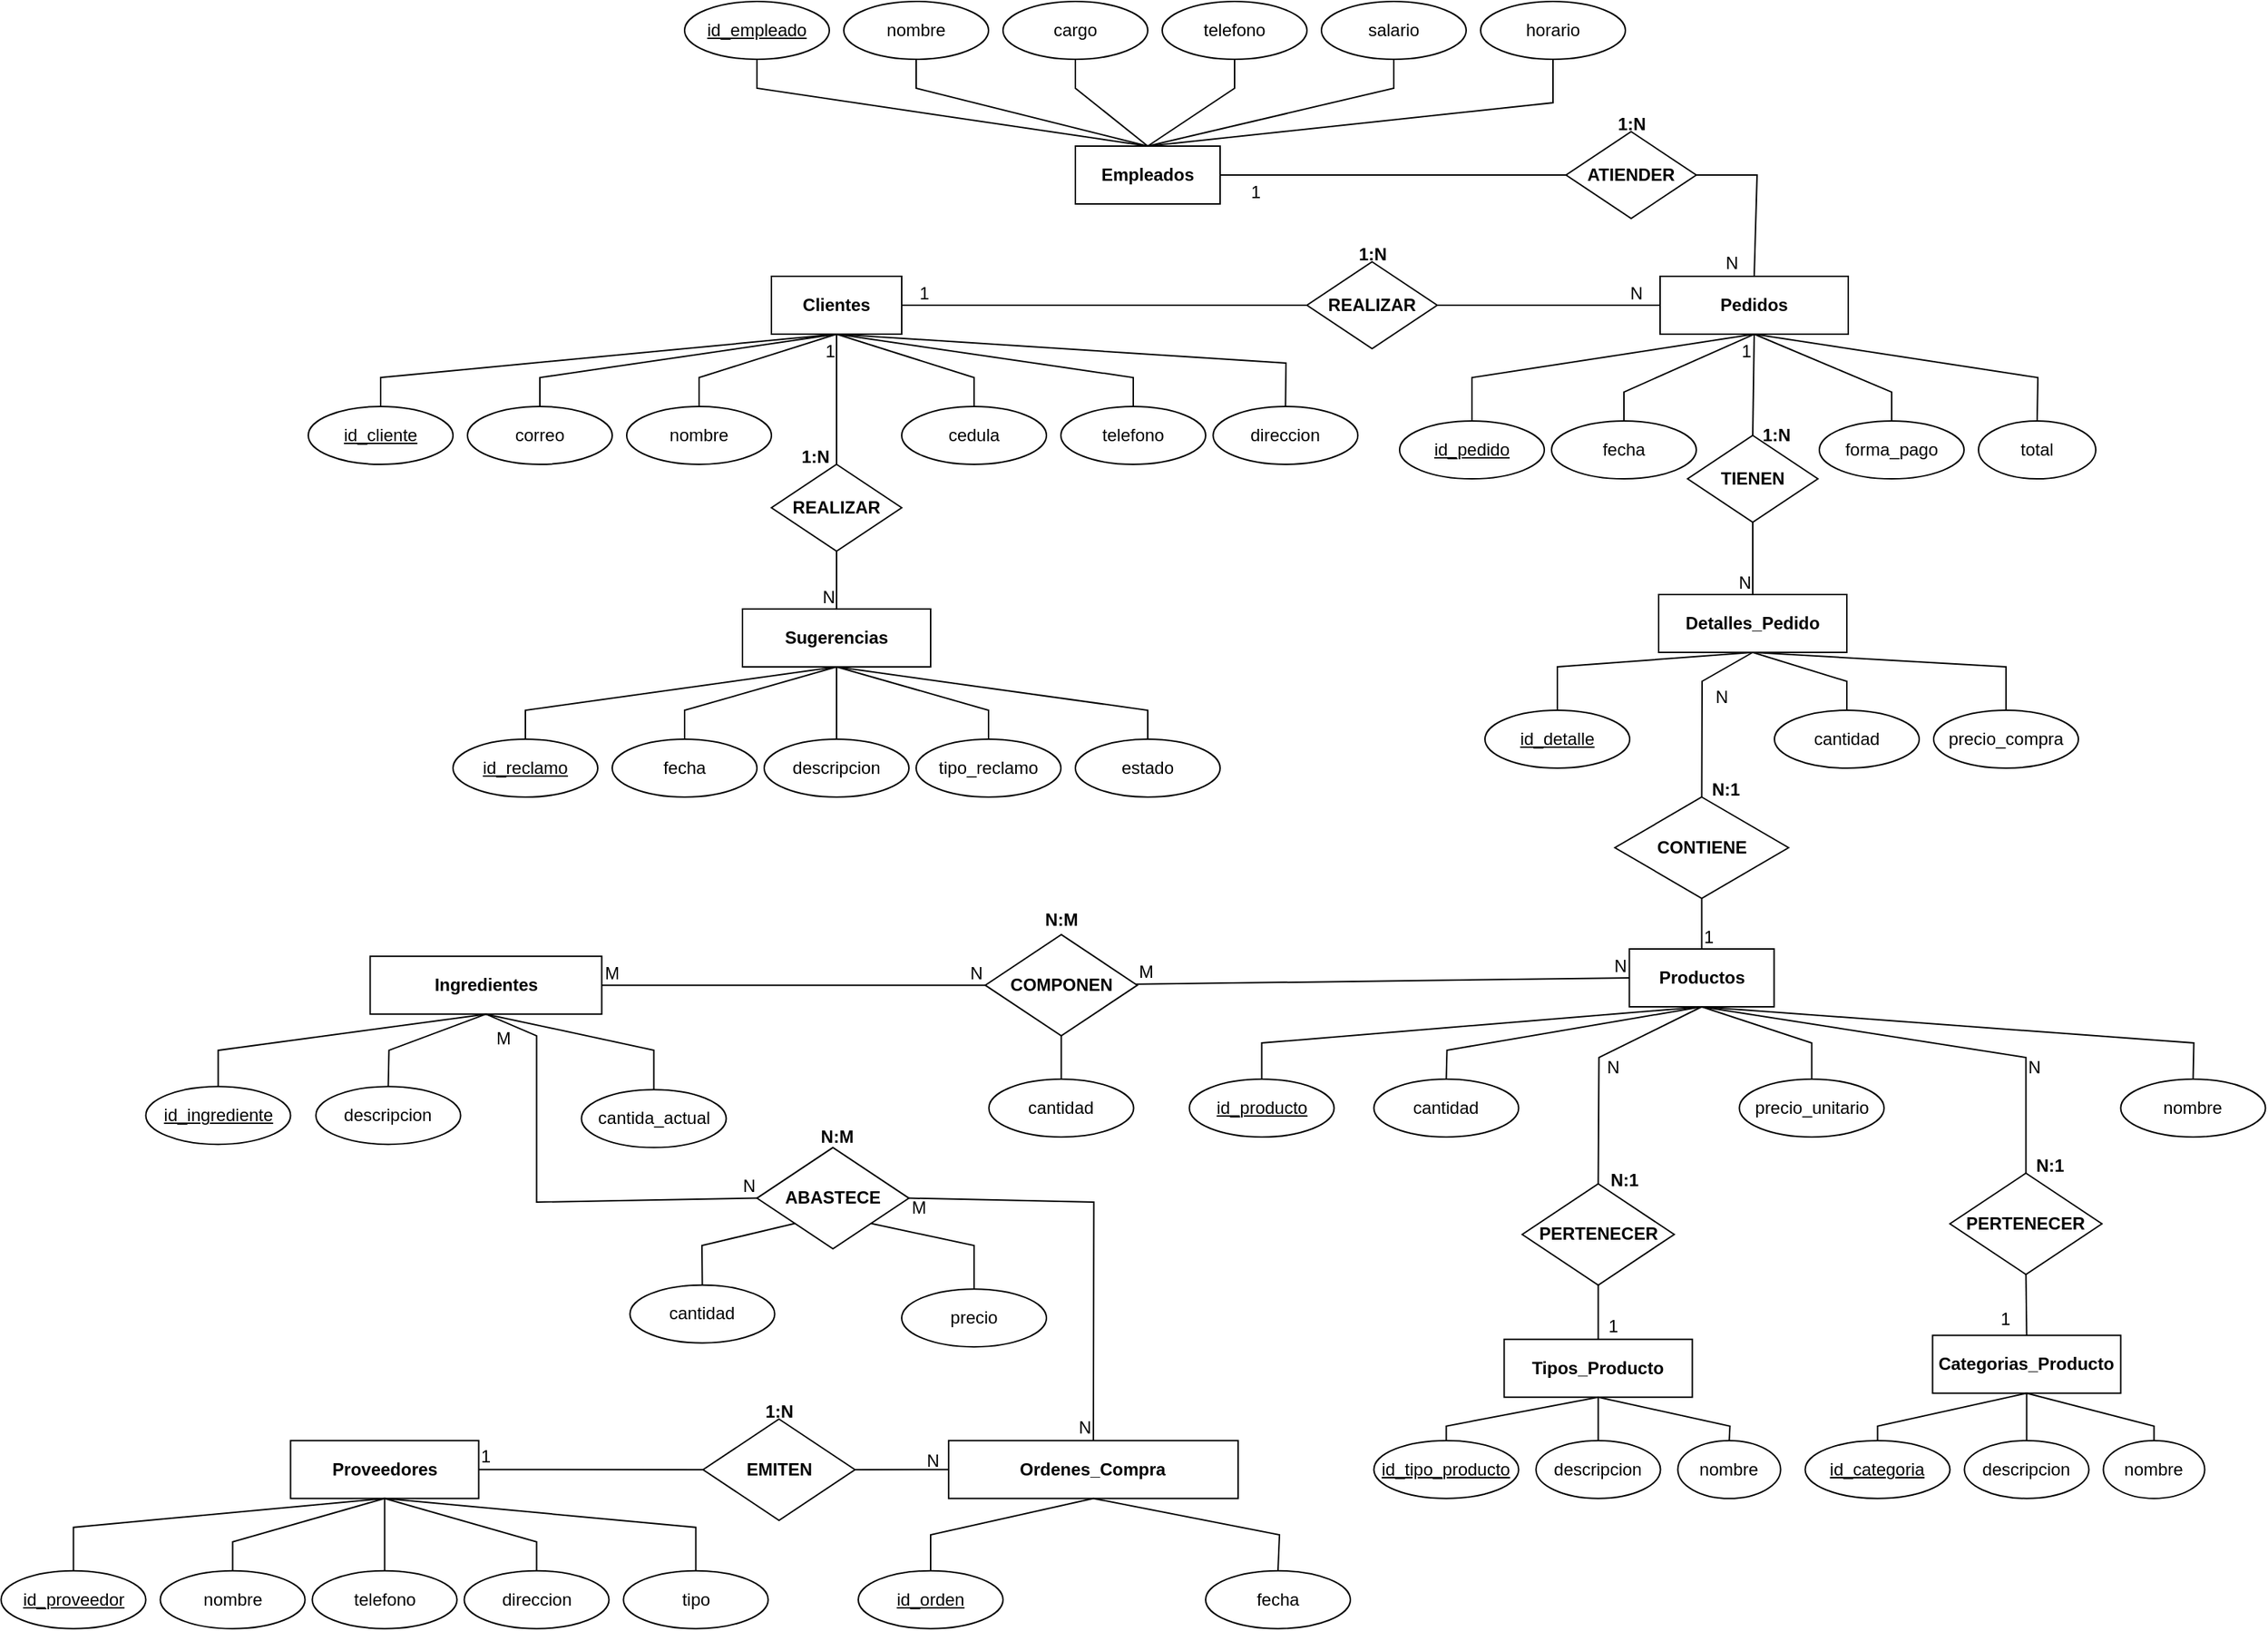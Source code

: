 <mxfile version="27.0.9">
  <diagram name="Página-1" id="N-i5f8-r76NyVRGnc-xn">
    <mxGraphModel dx="5043" dy="-149" grid="1" gridSize="10" guides="1" tooltips="1" connect="1" arrows="1" fold="1" page="1" pageScale="1" pageWidth="827" pageHeight="1169" math="0" shadow="0">
      <root>
        <mxCell id="0" />
        <mxCell id="1" parent="0" />
        <mxCell id="Qqh80IMA2MNL4-B3lv8G-23" value="&lt;b&gt;Categorias_Producto&lt;/b&gt;" style="whiteSpace=wrap;html=1;align=center;" parent="1" vertex="1">
          <mxGeometry x="-1118.75" y="2112.14" width="130" height="40" as="geometry" />
        </mxCell>
        <mxCell id="Qqh80IMA2MNL4-B3lv8G-24" value="id_categoria" style="ellipse;whiteSpace=wrap;html=1;align=center;fontStyle=4;" parent="1" vertex="1">
          <mxGeometry x="-1206.75" y="2184.86" width="100" height="40" as="geometry" />
        </mxCell>
        <mxCell id="Qqh80IMA2MNL4-B3lv8G-25" value="nombre" style="ellipse;whiteSpace=wrap;html=1;align=center;" parent="1" vertex="1">
          <mxGeometry x="-1000.75" y="2184.86" width="70" height="40" as="geometry" />
        </mxCell>
        <mxCell id="Qqh80IMA2MNL4-B3lv8G-26" value="descripcion" style="ellipse;whiteSpace=wrap;html=1;align=center;" parent="1" vertex="1">
          <mxGeometry x="-1096.75" y="2184.86" width="86" height="40" as="geometry" />
        </mxCell>
        <mxCell id="Qqh80IMA2MNL4-B3lv8G-29" value="" style="endArrow=none;html=1;rounded=0;exitX=0.5;exitY=0;exitDx=0;exitDy=0;entryX=0.5;entryY=1;entryDx=0;entryDy=0;" parent="1" source="Qqh80IMA2MNL4-B3lv8G-24" target="Qqh80IMA2MNL4-B3lv8G-23" edge="1">
          <mxGeometry relative="1" as="geometry">
            <mxPoint x="-1169.75" y="2164.86" as="sourcePoint" />
            <mxPoint x="-919.75" y="2234.86" as="targetPoint" />
            <Array as="points">
              <mxPoint x="-1156.75" y="2174.86" />
            </Array>
          </mxGeometry>
        </mxCell>
        <mxCell id="Qqh80IMA2MNL4-B3lv8G-30" value="" style="endArrow=none;html=1;rounded=0;entryX=0.5;entryY=1;entryDx=0;entryDy=0;exitX=0.5;exitY=0;exitDx=0;exitDy=0;" parent="1" source="Qqh80IMA2MNL4-B3lv8G-25" target="Qqh80IMA2MNL4-B3lv8G-23" edge="1">
          <mxGeometry relative="1" as="geometry">
            <mxPoint x="-819.75" y="2094.86" as="sourcePoint" />
            <mxPoint x="-929.75" y="2234.86" as="targetPoint" />
            <Array as="points">
              <mxPoint x="-965.75" y="2174.86" />
            </Array>
          </mxGeometry>
        </mxCell>
        <mxCell id="Qqh80IMA2MNL4-B3lv8G-31" value="" style="endArrow=none;html=1;rounded=0;exitX=0.5;exitY=0;exitDx=0;exitDy=0;entryX=0.5;entryY=1;entryDx=0;entryDy=0;" parent="1" source="Qqh80IMA2MNL4-B3lv8G-26" target="Qqh80IMA2MNL4-B3lv8G-23" edge="1">
          <mxGeometry relative="1" as="geometry">
            <mxPoint x="-1069.75" y="2084.86" as="sourcePoint" />
            <mxPoint x="-1019.75" y="2154.86" as="targetPoint" />
          </mxGeometry>
        </mxCell>
        <mxCell id="Qqh80IMA2MNL4-B3lv8G-94" value="&lt;b&gt;Tipos_Producto&lt;/b&gt;" style="whiteSpace=wrap;html=1;align=center;" parent="1" vertex="1">
          <mxGeometry x="-1414.75" y="2114.86" width="130" height="40" as="geometry" />
        </mxCell>
        <mxCell id="Qqh80IMA2MNL4-B3lv8G-95" value="id_tipo_producto" style="ellipse;whiteSpace=wrap;html=1;align=center;fontStyle=4;" parent="1" vertex="1">
          <mxGeometry x="-1504.75" y="2184.86" width="100" height="40" as="geometry" />
        </mxCell>
        <mxCell id="Qqh80IMA2MNL4-B3lv8G-96" value="nombre" style="ellipse;whiteSpace=wrap;html=1;align=center;" parent="1" vertex="1">
          <mxGeometry x="-1294.75" y="2184.86" width="71" height="40" as="geometry" />
        </mxCell>
        <mxCell id="Qqh80IMA2MNL4-B3lv8G-97" value="descripcion" style="ellipse;whiteSpace=wrap;html=1;align=center;" parent="1" vertex="1">
          <mxGeometry x="-1392.75" y="2184.86" width="86" height="40" as="geometry" />
        </mxCell>
        <mxCell id="Qqh80IMA2MNL4-B3lv8G-98" value="" style="endArrow=none;html=1;rounded=0;exitX=0.5;exitY=0;exitDx=0;exitDy=0;entryX=0.5;entryY=1;entryDx=0;entryDy=0;" parent="1" source="Qqh80IMA2MNL4-B3lv8G-95" target="Qqh80IMA2MNL4-B3lv8G-94" edge="1">
          <mxGeometry relative="1" as="geometry">
            <mxPoint x="-1514.75" y="2164.86" as="sourcePoint" />
            <mxPoint x="-1264.75" y="2234.86" as="targetPoint" />
            <Array as="points">
              <mxPoint x="-1454.75" y="2174.86" />
            </Array>
          </mxGeometry>
        </mxCell>
        <mxCell id="Qqh80IMA2MNL4-B3lv8G-99" value="" style="endArrow=none;html=1;rounded=0;entryX=0.5;entryY=1;entryDx=0;entryDy=0;exitX=0.5;exitY=0;exitDx=0;exitDy=0;" parent="1" source="Qqh80IMA2MNL4-B3lv8G-96" target="Qqh80IMA2MNL4-B3lv8G-94" edge="1">
          <mxGeometry relative="1" as="geometry">
            <mxPoint x="-1164.75" y="2094.86" as="sourcePoint" />
            <mxPoint x="-1274.75" y="2234.86" as="targetPoint" />
            <Array as="points">
              <mxPoint x="-1258.75" y="2174.86" />
            </Array>
          </mxGeometry>
        </mxCell>
        <mxCell id="Qqh80IMA2MNL4-B3lv8G-100" value="" style="endArrow=none;html=1;rounded=0;exitX=0.5;exitY=0;exitDx=0;exitDy=0;entryX=0.5;entryY=1;entryDx=0;entryDy=0;" parent="1" source="Qqh80IMA2MNL4-B3lv8G-97" target="Qqh80IMA2MNL4-B3lv8G-94" edge="1">
          <mxGeometry relative="1" as="geometry">
            <mxPoint x="-1414.75" y="2084.86" as="sourcePoint" />
            <mxPoint x="-1364.75" y="2154.86" as="targetPoint" />
          </mxGeometry>
        </mxCell>
        <mxCell id="Qqh80IMA2MNL4-B3lv8G-146" value="&lt;b&gt;PERTENECER&lt;/b&gt;" style="shape=rhombus;perimeter=rhombusPerimeter;whiteSpace=wrap;html=1;align=center;" parent="1" vertex="1">
          <mxGeometry x="-1402.25" y="2007.36" width="105" height="70" as="geometry" />
        </mxCell>
        <mxCell id="Qqh80IMA2MNL4-B3lv8G-147" value="" style="endArrow=none;html=1;rounded=0;entryX=0.5;entryY=0;entryDx=0;entryDy=0;exitX=0.5;exitY=1;exitDx=0;exitDy=0;" parent="1" source="Qqh80IMA2MNL4-B3lv8G-146" target="Qqh80IMA2MNL4-B3lv8G-94" edge="1">
          <mxGeometry relative="1" as="geometry">
            <mxPoint x="-1643.25" y="2080" as="sourcePoint" />
            <mxPoint x="-1633.25" y="1740" as="targetPoint" />
          </mxGeometry>
        </mxCell>
        <mxCell id="Qqh80IMA2MNL4-B3lv8G-148" value="1" style="resizable=0;html=1;whiteSpace=wrap;align=right;verticalAlign=bottom;" parent="Qqh80IMA2MNL4-B3lv8G-147" connectable="0" vertex="1">
          <mxGeometry x="1" relative="1" as="geometry">
            <mxPoint x="15" as="offset" />
          </mxGeometry>
        </mxCell>
        <mxCell id="Qqh80IMA2MNL4-B3lv8G-149" value="" style="endArrow=none;html=1;rounded=0;entryX=0.5;entryY=1;entryDx=0;entryDy=0;exitX=0.5;exitY=0;exitDx=0;exitDy=0;" parent="1" source="Qqh80IMA2MNL4-B3lv8G-146" target="0VB6fofLDIln-RIYnoBp-173" edge="1">
          <mxGeometry relative="1" as="geometry">
            <mxPoint x="-1433.25" y="1690" as="sourcePoint" />
            <mxPoint x="-1683.25" y="2030" as="targetPoint" />
            <Array as="points">
              <mxPoint x="-1349.25" y="1920" />
            </Array>
          </mxGeometry>
        </mxCell>
        <mxCell id="Qqh80IMA2MNL4-B3lv8G-150" value="N" style="resizable=0;html=1;whiteSpace=wrap;align=right;verticalAlign=bottom;" parent="Qqh80IMA2MNL4-B3lv8G-149" connectable="0" vertex="1">
          <mxGeometry x="1" relative="1" as="geometry">
            <mxPoint x="-55" y="50" as="offset" />
          </mxGeometry>
        </mxCell>
        <mxCell id="0VB6fofLDIln-RIYnoBp-1" value="&lt;b&gt;Clientes&lt;/b&gt;" style="whiteSpace=wrap;html=1;align=center;" parent="1" vertex="1">
          <mxGeometry x="-1921" y="1380" width="90" height="40" as="geometry" />
        </mxCell>
        <mxCell id="0VB6fofLDIln-RIYnoBp-2" value="" style="endArrow=none;html=1;rounded=0;entryX=0.5;entryY=1;entryDx=0;entryDy=0;exitX=0.5;exitY=0;exitDx=0;exitDy=0;" parent="1" source="0VB6fofLDIln-RIYnoBp-4" target="0VB6fofLDIln-RIYnoBp-1" edge="1">
          <mxGeometry relative="1" as="geometry">
            <mxPoint x="-1876" y="1460" as="sourcePoint" />
            <mxPoint x="-1871.83" y="1420" as="targetPoint" />
            <Array as="points" />
          </mxGeometry>
        </mxCell>
        <mxCell id="0VB6fofLDIln-RIYnoBp-3" value="1" style="resizable=0;html=1;whiteSpace=wrap;align=right;verticalAlign=bottom;" parent="0VB6fofLDIln-RIYnoBp-2" connectable="0" vertex="1">
          <mxGeometry x="1" relative="1" as="geometry">
            <mxPoint y="20" as="offset" />
          </mxGeometry>
        </mxCell>
        <mxCell id="0VB6fofLDIln-RIYnoBp-4" value="&lt;b&gt;REALIZAR&lt;/b&gt;" style="shape=rhombus;perimeter=rhombusPerimeter;whiteSpace=wrap;html=1;align=center;" parent="1" vertex="1">
          <mxGeometry x="-1921" y="1510" width="90" height="60" as="geometry" />
        </mxCell>
        <mxCell id="0VB6fofLDIln-RIYnoBp-5" value="" style="endArrow=none;html=1;rounded=0;exitX=0.5;exitY=1;exitDx=0;exitDy=0;entryX=0.5;entryY=0;entryDx=0;entryDy=0;" parent="1" source="0VB6fofLDIln-RIYnoBp-4" target="0VB6fofLDIln-RIYnoBp-7" edge="1">
          <mxGeometry relative="1" as="geometry">
            <mxPoint x="-1991" y="1730" as="sourcePoint" />
            <mxPoint x="-1876" y="1590" as="targetPoint" />
            <Array as="points" />
          </mxGeometry>
        </mxCell>
        <mxCell id="0VB6fofLDIln-RIYnoBp-6" value="N" style="resizable=0;html=1;whiteSpace=wrap;align=right;verticalAlign=bottom;" parent="0VB6fofLDIln-RIYnoBp-5" connectable="0" vertex="1">
          <mxGeometry x="1" relative="1" as="geometry">
            <mxPoint as="offset" />
          </mxGeometry>
        </mxCell>
        <mxCell id="0VB6fofLDIln-RIYnoBp-7" value="&lt;b&gt;Sugerencias&lt;/b&gt;" style="whiteSpace=wrap;html=1;align=center;" parent="1" vertex="1">
          <mxGeometry x="-1941" y="1610" width="130" height="40" as="geometry" />
        </mxCell>
        <mxCell id="0VB6fofLDIln-RIYnoBp-18" value="id_reclamo" style="ellipse;whiteSpace=wrap;html=1;align=center;fontStyle=4;" parent="1" vertex="1">
          <mxGeometry x="-2141" y="1700" width="100" height="40" as="geometry" />
        </mxCell>
        <mxCell id="0VB6fofLDIln-RIYnoBp-19" value="fecha" style="ellipse;whiteSpace=wrap;html=1;align=center;" parent="1" vertex="1">
          <mxGeometry x="-2031" y="1700" width="100" height="40" as="geometry" />
        </mxCell>
        <mxCell id="0VB6fofLDIln-RIYnoBp-20" value="tipo_reclamo" style="ellipse;whiteSpace=wrap;html=1;align=center;" parent="1" vertex="1">
          <mxGeometry x="-1821" y="1700" width="100" height="40" as="geometry" />
        </mxCell>
        <mxCell id="0VB6fofLDIln-RIYnoBp-21" value="descripcion" style="ellipse;whiteSpace=wrap;html=1;align=center;" parent="1" vertex="1">
          <mxGeometry x="-1926" y="1700" width="100" height="40" as="geometry" />
        </mxCell>
        <mxCell id="0VB6fofLDIln-RIYnoBp-22" value="estado" style="ellipse;whiteSpace=wrap;html=1;align=center;" parent="1" vertex="1">
          <mxGeometry x="-1711" y="1700" width="100" height="40" as="geometry" />
        </mxCell>
        <mxCell id="0VB6fofLDIln-RIYnoBp-23" value="" style="endArrow=none;html=1;rounded=0;exitX=0.5;exitY=0;exitDx=0;exitDy=0;entryX=0.5;entryY=1;entryDx=0;entryDy=0;" parent="1" source="0VB6fofLDIln-RIYnoBp-18" target="0VB6fofLDIln-RIYnoBp-7" edge="1">
          <mxGeometry relative="1" as="geometry">
            <mxPoint x="-2061" y="1700" as="sourcePoint" />
            <mxPoint x="-1826" y="1680" as="targetPoint" />
            <Array as="points">
              <mxPoint x="-2091" y="1680" />
            </Array>
          </mxGeometry>
        </mxCell>
        <mxCell id="0VB6fofLDIln-RIYnoBp-24" value="" style="endArrow=none;html=1;rounded=0;exitX=0.5;exitY=0;exitDx=0;exitDy=0;entryX=0.5;entryY=1;entryDx=0;entryDy=0;" parent="1" source="0VB6fofLDIln-RIYnoBp-19" target="0VB6fofLDIln-RIYnoBp-7" edge="1">
          <mxGeometry relative="1" as="geometry">
            <mxPoint x="-1961" y="1560" as="sourcePoint" />
            <mxPoint x="-1826" y="1680" as="targetPoint" />
            <Array as="points">
              <mxPoint x="-1981" y="1680" />
            </Array>
          </mxGeometry>
        </mxCell>
        <mxCell id="0VB6fofLDIln-RIYnoBp-25" value="" style="endArrow=none;html=1;rounded=0;exitX=0.5;exitY=0;exitDx=0;exitDy=0;entryX=0.5;entryY=1;entryDx=0;entryDy=0;" parent="1" source="0VB6fofLDIln-RIYnoBp-20" target="0VB6fofLDIln-RIYnoBp-7" edge="1">
          <mxGeometry relative="1" as="geometry">
            <mxPoint x="-1961" y="1620" as="sourcePoint" />
            <mxPoint x="-1826" y="1680" as="targetPoint" />
            <Array as="points">
              <mxPoint x="-1771" y="1680" />
            </Array>
          </mxGeometry>
        </mxCell>
        <mxCell id="0VB6fofLDIln-RIYnoBp-26" value="" style="endArrow=none;html=1;rounded=0;exitX=0.5;exitY=0;exitDx=0;exitDy=0;entryX=0.5;entryY=1;entryDx=0;entryDy=0;" parent="1" source="0VB6fofLDIln-RIYnoBp-21" target="0VB6fofLDIln-RIYnoBp-7" edge="1">
          <mxGeometry relative="1" as="geometry">
            <mxPoint x="-1961" y="1680" as="sourcePoint" />
            <mxPoint x="-1826" y="1680" as="targetPoint" />
            <Array as="points" />
          </mxGeometry>
        </mxCell>
        <mxCell id="0VB6fofLDIln-RIYnoBp-27" value="" style="endArrow=none;html=1;rounded=0;exitX=0.5;exitY=0;exitDx=0;exitDy=0;entryX=0.5;entryY=1;entryDx=0;entryDy=0;" parent="1" source="0VB6fofLDIln-RIYnoBp-22" target="0VB6fofLDIln-RIYnoBp-7" edge="1">
          <mxGeometry relative="1" as="geometry">
            <mxPoint x="-1961" y="1740" as="sourcePoint" />
            <mxPoint x="-1826" y="1680" as="targetPoint" />
            <Array as="points">
              <mxPoint x="-1661" y="1680" />
            </Array>
          </mxGeometry>
        </mxCell>
        <mxCell id="0VB6fofLDIln-RIYnoBp-28" value="id_cliente" style="ellipse;whiteSpace=wrap;html=1;align=center;fontStyle=4;" parent="1" vertex="1">
          <mxGeometry x="-2241" y="1470" width="100" height="40" as="geometry" />
        </mxCell>
        <mxCell id="0VB6fofLDIln-RIYnoBp-29" value="nombre" style="ellipse;whiteSpace=wrap;html=1;align=center;" parent="1" vertex="1">
          <mxGeometry x="-2021" y="1470" width="100" height="40" as="geometry" />
        </mxCell>
        <mxCell id="0VB6fofLDIln-RIYnoBp-30" value="cedula" style="ellipse;whiteSpace=wrap;html=1;align=center;" parent="1" vertex="1">
          <mxGeometry x="-1831" y="1470" width="100" height="40" as="geometry" />
        </mxCell>
        <mxCell id="0VB6fofLDIln-RIYnoBp-31" value="telefono" style="ellipse;whiteSpace=wrap;html=1;align=center;" parent="1" vertex="1">
          <mxGeometry x="-1721" y="1470" width="100" height="40" as="geometry" />
        </mxCell>
        <mxCell id="0VB6fofLDIln-RIYnoBp-32" value="correo" style="ellipse;whiteSpace=wrap;html=1;align=center;" parent="1" vertex="1">
          <mxGeometry x="-2131" y="1470" width="100" height="40" as="geometry" />
        </mxCell>
        <mxCell id="0VB6fofLDIln-RIYnoBp-33" value="" style="endArrow=none;html=1;rounded=0;exitX=0.5;exitY=0;exitDx=0;exitDy=0;entryX=0.5;entryY=1;entryDx=0;entryDy=0;" parent="1" source="0VB6fofLDIln-RIYnoBp-28" target="0VB6fofLDIln-RIYnoBp-1" edge="1">
          <mxGeometry relative="1" as="geometry">
            <mxPoint x="-1671" y="1470" as="sourcePoint" />
            <mxPoint x="-1531" y="1450" as="targetPoint" />
            <Array as="points">
              <mxPoint x="-2191" y="1450" />
            </Array>
          </mxGeometry>
        </mxCell>
        <mxCell id="0VB6fofLDIln-RIYnoBp-34" value="" style="endArrow=none;html=1;rounded=0;exitX=0.5;exitY=0;exitDx=0;exitDy=0;entryX=0.5;entryY=1;entryDx=0;entryDy=0;" parent="1" source="0VB6fofLDIln-RIYnoBp-29" target="0VB6fofLDIln-RIYnoBp-1" edge="1">
          <mxGeometry relative="1" as="geometry">
            <mxPoint x="-1571" y="1330" as="sourcePoint" />
            <mxPoint x="-1531" y="1450" as="targetPoint" />
            <Array as="points">
              <mxPoint x="-1971" y="1450" />
            </Array>
          </mxGeometry>
        </mxCell>
        <mxCell id="0VB6fofLDIln-RIYnoBp-35" value="" style="endArrow=none;html=1;rounded=0;exitX=0.5;exitY=0;exitDx=0;exitDy=0;entryX=0.5;entryY=1;entryDx=0;entryDy=0;" parent="1" source="0VB6fofLDIln-RIYnoBp-30" target="0VB6fofLDIln-RIYnoBp-1" edge="1">
          <mxGeometry relative="1" as="geometry">
            <mxPoint x="-1571" y="1390" as="sourcePoint" />
            <mxPoint x="-1531" y="1450" as="targetPoint" />
            <Array as="points">
              <mxPoint x="-1781" y="1450" />
            </Array>
          </mxGeometry>
        </mxCell>
        <mxCell id="0VB6fofLDIln-RIYnoBp-36" value="" style="endArrow=none;html=1;rounded=0;exitX=0.5;exitY=0;exitDx=0;exitDy=0;entryX=0.5;entryY=1;entryDx=0;entryDy=0;" parent="1" source="0VB6fofLDIln-RIYnoBp-31" target="0VB6fofLDIln-RIYnoBp-1" edge="1">
          <mxGeometry relative="1" as="geometry">
            <mxPoint x="-1571" y="1450" as="sourcePoint" />
            <mxPoint x="-1531" y="1450" as="targetPoint" />
            <Array as="points">
              <mxPoint x="-1671" y="1450" />
            </Array>
          </mxGeometry>
        </mxCell>
        <mxCell id="0VB6fofLDIln-RIYnoBp-37" value="" style="endArrow=none;html=1;rounded=0;exitX=0.5;exitY=0;exitDx=0;exitDy=0;entryX=0.5;entryY=1;entryDx=0;entryDy=0;" parent="1" source="0VB6fofLDIln-RIYnoBp-32" target="0VB6fofLDIln-RIYnoBp-1" edge="1">
          <mxGeometry relative="1" as="geometry">
            <mxPoint x="-1571" y="1510" as="sourcePoint" />
            <mxPoint x="-1531" y="1450" as="targetPoint" />
            <Array as="points">
              <mxPoint x="-2081" y="1450" />
            </Array>
          </mxGeometry>
        </mxCell>
        <mxCell id="0VB6fofLDIln-RIYnoBp-39" value="&lt;b&gt;Pedidos&lt;/b&gt;" style="whiteSpace=wrap;html=1;align=center;" parent="1" vertex="1">
          <mxGeometry x="-1307" y="1380.02" width="130" height="40" as="geometry" />
        </mxCell>
        <mxCell id="0VB6fofLDIln-RIYnoBp-40" value="id_pedido" style="ellipse;whiteSpace=wrap;html=1;align=center;fontStyle=4;" parent="1" vertex="1">
          <mxGeometry x="-1487" y="1480.02" width="100" height="40" as="geometry" />
        </mxCell>
        <mxCell id="0VB6fofLDIln-RIYnoBp-41" value="fecha" style="ellipse;whiteSpace=wrap;html=1;align=center;" parent="1" vertex="1">
          <mxGeometry x="-1382" y="1480.02" width="100" height="40" as="geometry" />
        </mxCell>
        <mxCell id="0VB6fofLDIln-RIYnoBp-42" value="forma_pago" style="ellipse;whiteSpace=wrap;html=1;align=center;" parent="1" vertex="1">
          <mxGeometry x="-1197" y="1480.02" width="100" height="40" as="geometry" />
        </mxCell>
        <mxCell id="0VB6fofLDIln-RIYnoBp-43" value="" style="endArrow=none;html=1;rounded=0;exitX=0.5;exitY=0;exitDx=0;exitDy=0;entryX=0.5;entryY=1;entryDx=0;entryDy=0;" parent="1" source="0VB6fofLDIln-RIYnoBp-40" target="0VB6fofLDIln-RIYnoBp-39" edge="1">
          <mxGeometry relative="1" as="geometry">
            <mxPoint x="-1557.33" y="1625.02" as="sourcePoint" />
            <mxPoint x="-1327" y="1600.02" as="targetPoint" />
            <Array as="points">
              <mxPoint x="-1437" y="1450.02" />
            </Array>
          </mxGeometry>
        </mxCell>
        <mxCell id="0VB6fofLDIln-RIYnoBp-44" value="" style="endArrow=none;html=1;rounded=0;entryX=0.5;entryY=1;entryDx=0;entryDy=0;exitX=0.5;exitY=0;exitDx=0;exitDy=0;" parent="1" source="0VB6fofLDIln-RIYnoBp-41" target="0VB6fofLDIln-RIYnoBp-39" edge="1">
          <mxGeometry relative="1" as="geometry">
            <mxPoint x="-1207.33" y="1555.02" as="sourcePoint" />
            <mxPoint x="-1327" y="1600.02" as="targetPoint" />
            <Array as="points">
              <mxPoint x="-1332" y="1460.02" />
            </Array>
          </mxGeometry>
        </mxCell>
        <mxCell id="0VB6fofLDIln-RIYnoBp-45" value="" style="endArrow=none;html=1;rounded=0;exitX=0.5;exitY=0;exitDx=0;exitDy=0;entryX=0.5;entryY=1;entryDx=0;entryDy=0;" parent="1" source="0VB6fofLDIln-RIYnoBp-42" target="0VB6fofLDIln-RIYnoBp-39" edge="1">
          <mxGeometry relative="1" as="geometry">
            <mxPoint x="-1457.33" y="1545.02" as="sourcePoint" />
            <mxPoint x="-1327" y="1600.02" as="targetPoint" />
            <Array as="points">
              <mxPoint x="-1147" y="1460.02" />
            </Array>
          </mxGeometry>
        </mxCell>
        <mxCell id="0VB6fofLDIln-RIYnoBp-46" value="total" style="ellipse;whiteSpace=wrap;html=1;align=center;" parent="1" vertex="1">
          <mxGeometry x="-1087" y="1480.02" width="81" height="40" as="geometry" />
        </mxCell>
        <mxCell id="0VB6fofLDIln-RIYnoBp-47" value="" style="endArrow=none;html=1;rounded=0;exitX=0.5;exitY=0;exitDx=0;exitDy=0;entryX=0.5;entryY=1;entryDx=0;entryDy=0;" parent="1" source="0VB6fofLDIln-RIYnoBp-46" target="0VB6fofLDIln-RIYnoBp-39" edge="1">
          <mxGeometry relative="1" as="geometry">
            <mxPoint x="-1237.33" y="1655.02" as="sourcePoint" />
            <mxPoint x="-1327" y="1600.02" as="targetPoint" />
            <Array as="points">
              <mxPoint x="-1046" y="1450.02" />
            </Array>
          </mxGeometry>
        </mxCell>
        <mxCell id="0VB6fofLDIln-RIYnoBp-50" value="&lt;b&gt;REALIZAR&lt;/b&gt;" style="shape=rhombus;perimeter=rhombusPerimeter;whiteSpace=wrap;html=1;align=center;" parent="1" vertex="1">
          <mxGeometry x="-1551" y="1370" width="90" height="60" as="geometry" />
        </mxCell>
        <mxCell id="0VB6fofLDIln-RIYnoBp-51" value="" style="endArrow=none;html=1;rounded=0;entryX=1;entryY=0.5;entryDx=0;entryDy=0;exitX=0;exitY=0.5;exitDx=0;exitDy=0;" parent="1" source="0VB6fofLDIln-RIYnoBp-50" target="0VB6fofLDIln-RIYnoBp-1" edge="1">
          <mxGeometry relative="1" as="geometry">
            <mxPoint x="-1861" y="1480" as="sourcePoint" />
            <mxPoint x="-1861" y="1420" as="targetPoint" />
            <Array as="points" />
          </mxGeometry>
        </mxCell>
        <mxCell id="0VB6fofLDIln-RIYnoBp-52" value="1" style="resizable=0;html=1;whiteSpace=wrap;align=right;verticalAlign=bottom;" parent="0VB6fofLDIln-RIYnoBp-51" connectable="0" vertex="1">
          <mxGeometry x="1" relative="1" as="geometry">
            <mxPoint x="20" as="offset" />
          </mxGeometry>
        </mxCell>
        <mxCell id="0VB6fofLDIln-RIYnoBp-55" value="" style="endArrow=none;html=1;rounded=0;exitX=1;exitY=0.5;exitDx=0;exitDy=0;entryX=0;entryY=0.5;entryDx=0;entryDy=0;" parent="1" source="0VB6fofLDIln-RIYnoBp-50" target="0VB6fofLDIln-RIYnoBp-39" edge="1">
          <mxGeometry relative="1" as="geometry">
            <mxPoint x="-1490.5" y="1400" as="sourcePoint" />
            <mxPoint x="-1330.5" y="1430" as="targetPoint" />
            <Array as="points" />
          </mxGeometry>
        </mxCell>
        <mxCell id="0VB6fofLDIln-RIYnoBp-56" value="N" style="resizable=0;html=1;whiteSpace=wrap;align=right;verticalAlign=bottom;" parent="0VB6fofLDIln-RIYnoBp-55" connectable="0" vertex="1">
          <mxGeometry x="1" relative="1" as="geometry">
            <mxPoint x="-10" as="offset" />
          </mxGeometry>
        </mxCell>
        <mxCell id="0VB6fofLDIln-RIYnoBp-57" value="&lt;b&gt;TIENEN&lt;/b&gt;" style="shape=rhombus;perimeter=rhombusPerimeter;whiteSpace=wrap;html=1;align=center;" parent="1" vertex="1">
          <mxGeometry x="-1288" y="1490.02" width="90" height="60" as="geometry" />
        </mxCell>
        <mxCell id="0VB6fofLDIln-RIYnoBp-58" value="" style="endArrow=none;html=1;rounded=0;entryX=0.5;entryY=1;entryDx=0;entryDy=0;exitX=0.5;exitY=0;exitDx=0;exitDy=0;" parent="1" source="0VB6fofLDIln-RIYnoBp-57" target="0VB6fofLDIln-RIYnoBp-39" edge="1">
          <mxGeometry relative="1" as="geometry">
            <mxPoint x="-1308.43" y="1600.02" as="sourcePoint" />
            <mxPoint x="-1308.43" y="1540.02" as="targetPoint" />
            <Array as="points" />
          </mxGeometry>
        </mxCell>
        <mxCell id="0VB6fofLDIln-RIYnoBp-59" value="1" style="resizable=0;html=1;whiteSpace=wrap;align=right;verticalAlign=bottom;" parent="0VB6fofLDIln-RIYnoBp-58" connectable="0" vertex="1">
          <mxGeometry x="1" relative="1" as="geometry">
            <mxPoint y="20" as="offset" />
          </mxGeometry>
        </mxCell>
        <mxCell id="0VB6fofLDIln-RIYnoBp-60" value="&lt;b&gt;Detalles_Pedido&lt;/b&gt;" style="whiteSpace=wrap;html=1;align=center;" parent="1" vertex="1">
          <mxGeometry x="-1308" y="1600" width="130" height="40" as="geometry" />
        </mxCell>
        <mxCell id="0VB6fofLDIln-RIYnoBp-65" value="" style="endArrow=none;html=1;rounded=0;exitX=0.5;exitY=1;exitDx=0;exitDy=0;entryX=0.5;entryY=0;entryDx=0;entryDy=0;" parent="1" source="0VB6fofLDIln-RIYnoBp-57" target="0VB6fofLDIln-RIYnoBp-60" edge="1">
          <mxGeometry relative="1" as="geometry">
            <mxPoint x="-1512.43" y="1560" as="sourcePoint" />
            <mxPoint x="-1512.43" y="1600" as="targetPoint" />
            <Array as="points" />
          </mxGeometry>
        </mxCell>
        <mxCell id="0VB6fofLDIln-RIYnoBp-66" value="N" style="resizable=0;html=1;whiteSpace=wrap;align=right;verticalAlign=bottom;" parent="0VB6fofLDIln-RIYnoBp-65" connectable="0" vertex="1">
          <mxGeometry x="1" relative="1" as="geometry">
            <mxPoint as="offset" />
          </mxGeometry>
        </mxCell>
        <mxCell id="0VB6fofLDIln-RIYnoBp-74" value="id_detalle" style="ellipse;whiteSpace=wrap;html=1;align=center;fontStyle=4;" parent="1" vertex="1">
          <mxGeometry x="-1428" y="1680" width="100" height="40" as="geometry" />
        </mxCell>
        <mxCell id="0VB6fofLDIln-RIYnoBp-75" value="cantidad" style="ellipse;whiteSpace=wrap;html=1;align=center;" parent="1" vertex="1">
          <mxGeometry x="-1228" y="1680" width="100" height="40" as="geometry" />
        </mxCell>
        <mxCell id="0VB6fofLDIln-RIYnoBp-76" value="precio_compra" style="ellipse;whiteSpace=wrap;html=1;align=center;" parent="1" vertex="1">
          <mxGeometry x="-1118" y="1680" width="100" height="40" as="geometry" />
        </mxCell>
        <mxCell id="0VB6fofLDIln-RIYnoBp-77" value="" style="endArrow=none;html=1;rounded=0;exitX=0.5;exitY=0;exitDx=0;exitDy=0;entryX=0.5;entryY=1;entryDx=0;entryDy=0;" parent="1" source="0VB6fofLDIln-RIYnoBp-74" target="0VB6fofLDIln-RIYnoBp-60" edge="1">
          <mxGeometry relative="1" as="geometry">
            <mxPoint x="-1474" y="1770" as="sourcePoint" />
            <mxPoint x="-1248" y="1760" as="targetPoint" />
            <Array as="points">
              <mxPoint x="-1378" y="1650" />
            </Array>
          </mxGeometry>
        </mxCell>
        <mxCell id="0VB6fofLDIln-RIYnoBp-78" value="" style="endArrow=none;html=1;rounded=0;entryX=0.5;entryY=1;entryDx=0;entryDy=0;exitX=0.5;exitY=0;exitDx=0;exitDy=0;" parent="1" source="0VB6fofLDIln-RIYnoBp-75" target="0VB6fofLDIln-RIYnoBp-60" edge="1">
          <mxGeometry relative="1" as="geometry">
            <mxPoint x="-1124" y="1700" as="sourcePoint" />
            <mxPoint x="-1248" y="1760" as="targetPoint" />
            <Array as="points">
              <mxPoint x="-1178" y="1660" />
            </Array>
          </mxGeometry>
        </mxCell>
        <mxCell id="0VB6fofLDIln-RIYnoBp-79" value="" style="endArrow=none;html=1;rounded=0;exitX=0.5;exitY=0;exitDx=0;exitDy=0;entryX=0.5;entryY=1;entryDx=0;entryDy=0;" parent="1" source="0VB6fofLDIln-RIYnoBp-76" target="0VB6fofLDIln-RIYnoBp-60" edge="1">
          <mxGeometry relative="1" as="geometry">
            <mxPoint x="-1374" y="1690" as="sourcePoint" />
            <mxPoint x="-1248" y="1760" as="targetPoint" />
            <Array as="points">
              <mxPoint x="-1068" y="1650" />
            </Array>
          </mxGeometry>
        </mxCell>
        <mxCell id="0VB6fofLDIln-RIYnoBp-81" value="&lt;b&gt;Empleados&lt;/b&gt;" style="whiteSpace=wrap;html=1;align=center;" parent="1" vertex="1">
          <mxGeometry x="-1711" y="1290" width="100" height="40" as="geometry" />
        </mxCell>
        <mxCell id="0VB6fofLDIln-RIYnoBp-82" value="&lt;b&gt;ATIENDER&lt;/b&gt;" style="shape=rhombus;perimeter=rhombusPerimeter;whiteSpace=wrap;html=1;align=center;" parent="1" vertex="1">
          <mxGeometry x="-1372" y="1280" width="90" height="60" as="geometry" />
        </mxCell>
        <mxCell id="0VB6fofLDIln-RIYnoBp-83" value="id_empleado" style="ellipse;whiteSpace=wrap;html=1;align=center;fontStyle=4;" parent="1" vertex="1">
          <mxGeometry x="-1981" y="1190" width="100" height="40" as="geometry" />
        </mxCell>
        <mxCell id="0VB6fofLDIln-RIYnoBp-84" value="nombre" style="ellipse;whiteSpace=wrap;html=1;align=center;" parent="1" vertex="1">
          <mxGeometry x="-1871" y="1190" width="100" height="40" as="geometry" />
        </mxCell>
        <mxCell id="0VB6fofLDIln-RIYnoBp-85" value="cargo" style="ellipse;whiteSpace=wrap;html=1;align=center;" parent="1" vertex="1">
          <mxGeometry x="-1761" y="1190" width="100" height="40" as="geometry" />
        </mxCell>
        <mxCell id="0VB6fofLDIln-RIYnoBp-86" value="telefono" style="ellipse;whiteSpace=wrap;html=1;align=center;" parent="1" vertex="1">
          <mxGeometry x="-1651" y="1190" width="100" height="40" as="geometry" />
        </mxCell>
        <mxCell id="0VB6fofLDIln-RIYnoBp-87" value="salario" style="ellipse;whiteSpace=wrap;html=1;align=center;" parent="1" vertex="1">
          <mxGeometry x="-1541" y="1190" width="100" height="40" as="geometry" />
        </mxCell>
        <mxCell id="0VB6fofLDIln-RIYnoBp-88" value="" style="endArrow=none;html=1;rounded=0;exitX=0.5;exitY=1;exitDx=0;exitDy=0;entryX=0.5;entryY=0;entryDx=0;entryDy=0;" parent="1" source="0VB6fofLDIln-RIYnoBp-83" target="0VB6fofLDIln-RIYnoBp-81" edge="1">
          <mxGeometry relative="1" as="geometry">
            <mxPoint x="-2401" y="1840" as="sourcePoint" />
            <mxPoint x="-1831" y="1330" as="targetPoint" />
            <Array as="points">
              <mxPoint x="-1931" y="1250" />
            </Array>
          </mxGeometry>
        </mxCell>
        <mxCell id="0VB6fofLDIln-RIYnoBp-93" value="horario" style="ellipse;whiteSpace=wrap;html=1;align=center;" parent="1" vertex="1">
          <mxGeometry x="-1431" y="1190" width="100" height="40" as="geometry" />
        </mxCell>
        <mxCell id="0VB6fofLDIln-RIYnoBp-95" value="" style="endArrow=none;html=1;rounded=0;exitX=0.5;exitY=1;exitDx=0;exitDy=0;entryX=0.5;entryY=0;entryDx=0;entryDy=0;" parent="1" source="0VB6fofLDIln-RIYnoBp-84" target="0VB6fofLDIln-RIYnoBp-81" edge="1">
          <mxGeometry relative="1" as="geometry">
            <mxPoint x="-1891" y="1250" as="sourcePoint" />
            <mxPoint x="-1581" y="1290" as="targetPoint" />
            <Array as="points">
              <mxPoint x="-1821" y="1250" />
            </Array>
          </mxGeometry>
        </mxCell>
        <mxCell id="0VB6fofLDIln-RIYnoBp-96" value="" style="endArrow=none;html=1;rounded=0;exitX=0.5;exitY=1;exitDx=0;exitDy=0;entryX=0.5;entryY=0;entryDx=0;entryDy=0;" parent="1" source="0VB6fofLDIln-RIYnoBp-85" target="0VB6fofLDIln-RIYnoBp-81" edge="1">
          <mxGeometry relative="1" as="geometry">
            <mxPoint x="-1471" y="1350" as="sourcePoint" />
            <mxPoint x="-1161" y="1390" as="targetPoint" />
            <Array as="points">
              <mxPoint x="-1711" y="1250" />
            </Array>
          </mxGeometry>
        </mxCell>
        <mxCell id="0VB6fofLDIln-RIYnoBp-97" value="" style="endArrow=none;html=1;rounded=0;exitX=0.5;exitY=1;exitDx=0;exitDy=0;entryX=0.5;entryY=0;entryDx=0;entryDy=0;" parent="1" source="0VB6fofLDIln-RIYnoBp-86" target="0VB6fofLDIln-RIYnoBp-81" edge="1">
          <mxGeometry relative="1" as="geometry">
            <mxPoint x="-1691" y="1260" as="sourcePoint" />
            <mxPoint x="-1626" y="1310" as="targetPoint" />
            <Array as="points">
              <mxPoint x="-1601" y="1250" />
            </Array>
          </mxGeometry>
        </mxCell>
        <mxCell id="0VB6fofLDIln-RIYnoBp-98" value="" style="endArrow=none;html=1;rounded=0;exitX=0.5;exitY=1;exitDx=0;exitDy=0;entryX=0.5;entryY=0;entryDx=0;entryDy=0;" parent="1" source="0VB6fofLDIln-RIYnoBp-87" target="0VB6fofLDIln-RIYnoBp-81" edge="1">
          <mxGeometry relative="1" as="geometry">
            <mxPoint x="-1551" y="1260" as="sourcePoint" />
            <mxPoint x="-1611" y="1310" as="targetPoint" />
            <Array as="points">
              <mxPoint x="-1491" y="1250" />
            </Array>
          </mxGeometry>
        </mxCell>
        <mxCell id="0VB6fofLDIln-RIYnoBp-99" value="" style="endArrow=none;html=1;rounded=0;exitX=0.5;exitY=1;exitDx=0;exitDy=0;entryX=0.5;entryY=0;entryDx=0;entryDy=0;" parent="1" source="0VB6fofLDIln-RIYnoBp-93" target="0VB6fofLDIln-RIYnoBp-81" edge="1">
          <mxGeometry relative="1" as="geometry">
            <mxPoint x="-1342" y="1250" as="sourcePoint" />
            <mxPoint x="-1521" y="1300" as="targetPoint" />
            <Array as="points">
              <mxPoint x="-1381" y="1260" />
            </Array>
          </mxGeometry>
        </mxCell>
        <mxCell id="0VB6fofLDIln-RIYnoBp-173" value="&lt;b&gt;Productos&lt;/b&gt;" style="whiteSpace=wrap;html=1;align=center;" parent="1" vertex="1">
          <mxGeometry x="-1328.25" y="1845" width="100" height="40" as="geometry" />
        </mxCell>
        <mxCell id="0VB6fofLDIln-RIYnoBp-174" value="id_producto" style="ellipse;whiteSpace=wrap;html=1;align=center;fontStyle=4;" parent="1" vertex="1">
          <mxGeometry x="-1632.25" y="1935" width="100" height="40" as="geometry" />
        </mxCell>
        <mxCell id="0VB6fofLDIln-RIYnoBp-175" value="nombre" style="ellipse;whiteSpace=wrap;html=1;align=center;" parent="1" vertex="1">
          <mxGeometry x="-988.75" y="1935" width="100" height="40" as="geometry" />
        </mxCell>
        <mxCell id="0VB6fofLDIln-RIYnoBp-176" value="cantidad" style="ellipse;whiteSpace=wrap;html=1;align=center;" parent="1" vertex="1">
          <mxGeometry x="-1504.75" y="1935" width="100" height="40" as="geometry" />
        </mxCell>
        <mxCell id="0VB6fofLDIln-RIYnoBp-178" value="precio_unitario" style="ellipse;whiteSpace=wrap;html=1;align=center;" parent="1" vertex="1">
          <mxGeometry x="-1252.25" y="1935" width="100" height="40" as="geometry" />
        </mxCell>
        <mxCell id="0VB6fofLDIln-RIYnoBp-179" value="" style="endArrow=none;html=1;rounded=0;exitX=0.5;exitY=0;exitDx=0;exitDy=0;entryX=0.5;entryY=1;entryDx=0;entryDy=0;" parent="1" source="0VB6fofLDIln-RIYnoBp-174" target="0VB6fofLDIln-RIYnoBp-173" edge="1">
          <mxGeometry relative="1" as="geometry">
            <mxPoint x="-1283.25" y="2025" as="sourcePoint" />
            <mxPoint x="-1123.25" y="2025" as="targetPoint" />
            <Array as="points">
              <mxPoint x="-1582.25" y="1910" />
            </Array>
          </mxGeometry>
        </mxCell>
        <mxCell id="0VB6fofLDIln-RIYnoBp-180" value="" style="endArrow=none;html=1;rounded=0;exitX=0.5;exitY=0;exitDx=0;exitDy=0;entryX=0.5;entryY=1;entryDx=0;entryDy=0;" parent="1" source="0VB6fofLDIln-RIYnoBp-175" target="0VB6fofLDIln-RIYnoBp-173" edge="1">
          <mxGeometry relative="1" as="geometry">
            <mxPoint x="-1183.25" y="1885" as="sourcePoint" />
            <mxPoint x="-1133.25" y="2015" as="targetPoint" />
            <Array as="points">
              <mxPoint x="-938.25" y="1910" />
            </Array>
          </mxGeometry>
        </mxCell>
        <mxCell id="0VB6fofLDIln-RIYnoBp-181" value="" style="endArrow=none;html=1;rounded=0;exitX=0.5;exitY=0;exitDx=0;exitDy=0;entryX=0.5;entryY=1;entryDx=0;entryDy=0;" parent="1" source="0VB6fofLDIln-RIYnoBp-176" target="0VB6fofLDIln-RIYnoBp-173" edge="1">
          <mxGeometry relative="1" as="geometry">
            <mxPoint x="-1183.25" y="1945" as="sourcePoint" />
            <mxPoint x="-1133.25" y="2015" as="targetPoint" />
            <Array as="points">
              <mxPoint x="-1454.25" y="1915" />
            </Array>
          </mxGeometry>
        </mxCell>
        <mxCell id="0VB6fofLDIln-RIYnoBp-183" value="" style="endArrow=none;html=1;rounded=0;exitX=0.5;exitY=0;exitDx=0;exitDy=0;entryX=0.5;entryY=1;entryDx=0;entryDy=0;" parent="1" source="0VB6fofLDIln-RIYnoBp-178" target="0VB6fofLDIln-RIYnoBp-173" edge="1">
          <mxGeometry relative="1" as="geometry">
            <mxPoint x="-1183.25" y="2065" as="sourcePoint" />
            <mxPoint x="-1133.25" y="2015" as="targetPoint" />
            <Array as="points">
              <mxPoint x="-1202.25" y="1910" />
            </Array>
          </mxGeometry>
        </mxCell>
        <mxCell id="0VB6fofLDIln-RIYnoBp-189" value="&lt;b&gt;PERTENECER&lt;/b&gt;" style="shape=rhombus;perimeter=rhombusPerimeter;whiteSpace=wrap;html=1;align=center;" parent="1" vertex="1">
          <mxGeometry x="-1106.75" y="2000" width="105" height="70" as="geometry" />
        </mxCell>
        <mxCell id="0VB6fofLDIln-RIYnoBp-190" value="" style="endArrow=none;html=1;rounded=0;entryX=0.5;entryY=1;entryDx=0;entryDy=0;exitX=0.5;exitY=0;exitDx=0;exitDy=0;" parent="1" source="0VB6fofLDIln-RIYnoBp-189" target="0VB6fofLDIln-RIYnoBp-173" edge="1">
          <mxGeometry relative="1" as="geometry">
            <mxPoint x="-1283.25" y="1985" as="sourcePoint" />
            <mxPoint x="-1283.25" y="1910" as="targetPoint" />
            <Array as="points">
              <mxPoint x="-1054.25" y="1920" />
            </Array>
          </mxGeometry>
        </mxCell>
        <mxCell id="0VB6fofLDIln-RIYnoBp-191" value="N" style="resizable=0;html=1;whiteSpace=wrap;align=right;verticalAlign=bottom;" parent="0VB6fofLDIln-RIYnoBp-190" connectable="0" vertex="1">
          <mxGeometry x="1" relative="1" as="geometry">
            <mxPoint x="236" y="50" as="offset" />
          </mxGeometry>
        </mxCell>
        <mxCell id="0VB6fofLDIln-RIYnoBp-192" value="" style="endArrow=none;html=1;rounded=0;entryX=0.5;entryY=0;entryDx=0;entryDy=0;exitX=0.5;exitY=1;exitDx=0;exitDy=0;" parent="1" source="0VB6fofLDIln-RIYnoBp-189" target="Qqh80IMA2MNL4-B3lv8G-23" edge="1">
          <mxGeometry relative="1" as="geometry">
            <mxPoint x="-1343.25" y="2040" as="sourcePoint" />
            <mxPoint x="-1343.25" y="2080" as="targetPoint" />
          </mxGeometry>
        </mxCell>
        <mxCell id="0VB6fofLDIln-RIYnoBp-193" value="1" style="resizable=0;html=1;whiteSpace=wrap;align=right;verticalAlign=bottom;" parent="0VB6fofLDIln-RIYnoBp-192" connectable="0" vertex="1">
          <mxGeometry x="1" relative="1" as="geometry">
            <mxPoint x="-10" y="-2" as="offset" />
          </mxGeometry>
        </mxCell>
        <mxCell id="0VB6fofLDIln-RIYnoBp-195" value="&lt;b&gt;CONTIENE&lt;/b&gt;" style="shape=rhombus;perimeter=rhombusPerimeter;whiteSpace=wrap;html=1;align=center;" parent="1" vertex="1">
          <mxGeometry x="-1338.25" y="1740" width="120" height="70" as="geometry" />
        </mxCell>
        <mxCell id="0VB6fofLDIln-RIYnoBp-196" value="" style="endArrow=none;html=1;rounded=0;entryX=0.5;entryY=1;entryDx=0;entryDy=0;exitX=0.5;exitY=0;exitDx=0;exitDy=0;" parent="1" source="0VB6fofLDIln-RIYnoBp-195" target="0VB6fofLDIln-RIYnoBp-60" edge="1">
          <mxGeometry relative="1" as="geometry">
            <mxPoint x="-1272" y="1720" as="sourcePoint" />
            <mxPoint x="-1591" y="1620" as="targetPoint" />
            <Array as="points">
              <mxPoint x="-1278" y="1660" />
            </Array>
          </mxGeometry>
        </mxCell>
        <mxCell id="0VB6fofLDIln-RIYnoBp-197" value="N" style="resizable=0;html=1;whiteSpace=wrap;align=right;verticalAlign=bottom;" parent="0VB6fofLDIln-RIYnoBp-196" connectable="0" vertex="1">
          <mxGeometry x="1" relative="1" as="geometry">
            <mxPoint x="-16" y="40" as="offset" />
          </mxGeometry>
        </mxCell>
        <mxCell id="0VB6fofLDIln-RIYnoBp-198" value="" style="endArrow=none;html=1;rounded=0;entryX=0.5;entryY=0;entryDx=0;entryDy=0;exitX=0.5;exitY=1;exitDx=0;exitDy=0;" parent="1" source="0VB6fofLDIln-RIYnoBp-195" target="0VB6fofLDIln-RIYnoBp-173" edge="1">
          <mxGeometry relative="1" as="geometry">
            <mxPoint x="-831" y="1490" as="sourcePoint" />
            <mxPoint x="-981" y="1490" as="targetPoint" />
            <Array as="points" />
          </mxGeometry>
        </mxCell>
        <mxCell id="0VB6fofLDIln-RIYnoBp-199" value="1" style="resizable=0;html=1;whiteSpace=wrap;align=right;verticalAlign=bottom;" parent="0VB6fofLDIln-RIYnoBp-198" connectable="0" vertex="1">
          <mxGeometry x="1" relative="1" as="geometry">
            <mxPoint x="10" as="offset" />
          </mxGeometry>
        </mxCell>
        <mxCell id="0VB6fofLDIln-RIYnoBp-204" value="&lt;b&gt;Proveedores&lt;/b&gt;" style="whiteSpace=wrap;html=1;align=center;" parent="1" vertex="1">
          <mxGeometry x="-2253.25" y="2184.86" width="130" height="40" as="geometry" />
        </mxCell>
        <mxCell id="0VB6fofLDIln-RIYnoBp-205" value="id_proveedor" style="ellipse;whiteSpace=wrap;html=1;align=center;fontStyle=4;" parent="1" vertex="1">
          <mxGeometry x="-2453.25" y="2274.86" width="100" height="40" as="geometry" />
        </mxCell>
        <mxCell id="0VB6fofLDIln-RIYnoBp-206" value="nombre" style="ellipse;whiteSpace=wrap;html=1;align=center;" parent="1" vertex="1">
          <mxGeometry x="-2343.25" y="2274.86" width="100" height="40" as="geometry" />
        </mxCell>
        <mxCell id="0VB6fofLDIln-RIYnoBp-207" value="telefono" style="ellipse;whiteSpace=wrap;html=1;align=center;" parent="1" vertex="1">
          <mxGeometry x="-2238.25" y="2274.86" width="100" height="40" as="geometry" />
        </mxCell>
        <mxCell id="0VB6fofLDIln-RIYnoBp-208" value="" style="endArrow=none;html=1;rounded=0;exitX=0.5;exitY=0;exitDx=0;exitDy=0;entryX=0.5;entryY=1;entryDx=0;entryDy=0;" parent="1" source="0VB6fofLDIln-RIYnoBp-205" target="0VB6fofLDIln-RIYnoBp-204" edge="1">
          <mxGeometry relative="1" as="geometry">
            <mxPoint x="-2391.58" y="2234.86" as="sourcePoint" />
            <mxPoint x="-2273.25" y="2214.86" as="targetPoint" />
            <Array as="points">
              <mxPoint x="-2403.25" y="2244.86" />
            </Array>
          </mxGeometry>
        </mxCell>
        <mxCell id="0VB6fofLDIln-RIYnoBp-209" value="" style="endArrow=none;html=1;rounded=0;entryX=0.5;entryY=1;entryDx=0;entryDy=0;exitX=0.5;exitY=0;exitDx=0;exitDy=0;" parent="1" source="0VB6fofLDIln-RIYnoBp-206" target="0VB6fofLDIln-RIYnoBp-204" edge="1">
          <mxGeometry relative="1" as="geometry">
            <mxPoint x="-2041.58" y="2164.86" as="sourcePoint" />
            <mxPoint x="-2151.58" y="2304.86" as="targetPoint" />
            <Array as="points">
              <mxPoint x="-2293.25" y="2254.86" />
            </Array>
          </mxGeometry>
        </mxCell>
        <mxCell id="0VB6fofLDIln-RIYnoBp-210" value="" style="endArrow=none;html=1;rounded=0;exitX=0.5;exitY=0;exitDx=0;exitDy=0;entryX=0.5;entryY=1;entryDx=0;entryDy=0;" parent="1" source="0VB6fofLDIln-RIYnoBp-207" target="0VB6fofLDIln-RIYnoBp-204" edge="1">
          <mxGeometry relative="1" as="geometry">
            <mxPoint x="-2291.58" y="2154.86" as="sourcePoint" />
            <mxPoint x="-2203.25" y="2244.86" as="targetPoint" />
          </mxGeometry>
        </mxCell>
        <mxCell id="0VB6fofLDIln-RIYnoBp-211" value="direccion" style="ellipse;whiteSpace=wrap;html=1;align=center;" parent="1" vertex="1">
          <mxGeometry x="-2133.25" y="2274.86" width="100" height="40" as="geometry" />
        </mxCell>
        <mxCell id="0VB6fofLDIln-RIYnoBp-212" value="tipo" style="ellipse;whiteSpace=wrap;html=1;align=center;" parent="1" vertex="1">
          <mxGeometry x="-2023.25" y="2274.86" width="100" height="40" as="geometry" />
        </mxCell>
        <mxCell id="0VB6fofLDIln-RIYnoBp-213" value="" style="endArrow=none;html=1;rounded=0;exitX=0.5;exitY=0;exitDx=0;exitDy=0;entryX=0.5;entryY=1;entryDx=0;entryDy=0;" parent="1" source="0VB6fofLDIln-RIYnoBp-211" target="0VB6fofLDIln-RIYnoBp-204" edge="1">
          <mxGeometry relative="1" as="geometry">
            <mxPoint x="-2071.58" y="2264.86" as="sourcePoint" />
            <mxPoint x="-2151.58" y="2214.86" as="targetPoint" />
            <Array as="points">
              <mxPoint x="-2083.25" y="2254.86" />
            </Array>
          </mxGeometry>
        </mxCell>
        <mxCell id="0VB6fofLDIln-RIYnoBp-214" value="" style="endArrow=none;html=1;rounded=0;exitX=0.5;exitY=0;exitDx=0;exitDy=0;entryX=0.5;entryY=1;entryDx=0;entryDy=0;" parent="1" source="0VB6fofLDIln-RIYnoBp-212" target="0VB6fofLDIln-RIYnoBp-204" edge="1">
          <mxGeometry relative="1" as="geometry">
            <mxPoint x="-2071.58" y="2324.86" as="sourcePoint" />
            <mxPoint x="-2063.25" y="2184.86" as="targetPoint" />
            <Array as="points">
              <mxPoint x="-1973.25" y="2244.86" />
            </Array>
          </mxGeometry>
        </mxCell>
        <mxCell id="0VB6fofLDIln-RIYnoBp-216" value="&lt;b&gt;Ordenes_Compra&lt;/b&gt;" style="whiteSpace=wrap;html=1;align=center;" parent="1" vertex="1">
          <mxGeometry x="-1798.58" y="2184.86" width="200" height="40" as="geometry" />
        </mxCell>
        <mxCell id="0VB6fofLDIln-RIYnoBp-217" value="id_orden" style="ellipse;whiteSpace=wrap;html=1;align=center;fontStyle=4;" parent="1" vertex="1">
          <mxGeometry x="-1861" y="2274.86" width="100" height="40" as="geometry" />
        </mxCell>
        <mxCell id="0VB6fofLDIln-RIYnoBp-218" value="fecha" style="ellipse;whiteSpace=wrap;html=1;align=center;" parent="1" vertex="1">
          <mxGeometry x="-1621" y="2274.86" width="100" height="40" as="geometry" />
        </mxCell>
        <mxCell id="0VB6fofLDIln-RIYnoBp-220" value="" style="endArrow=none;html=1;rounded=0;exitX=0.5;exitY=0;exitDx=0;exitDy=0;entryX=0.5;entryY=1;entryDx=0;entryDy=0;" parent="1" source="0VB6fofLDIln-RIYnoBp-217" target="0VB6fofLDIln-RIYnoBp-216" edge="1">
          <mxGeometry relative="1" as="geometry">
            <mxPoint x="-1838.25" y="2239.86" as="sourcePoint" />
            <mxPoint x="-1608.25" y="2209.86" as="targetPoint" />
            <Array as="points">
              <mxPoint x="-1811" y="2250" />
            </Array>
          </mxGeometry>
        </mxCell>
        <mxCell id="0VB6fofLDIln-RIYnoBp-221" value="" style="endArrow=none;html=1;rounded=0;entryX=0.5;entryY=1;entryDx=0;entryDy=0;exitX=0.5;exitY=0;exitDx=0;exitDy=0;" parent="1" source="0VB6fofLDIln-RIYnoBp-218" target="0VB6fofLDIln-RIYnoBp-216" edge="1">
          <mxGeometry relative="1" as="geometry">
            <mxPoint x="-1488.25" y="2169.86" as="sourcePoint" />
            <mxPoint x="-1608.25" y="2209.86" as="targetPoint" />
            <Array as="points">
              <mxPoint x="-1570" y="2250" />
            </Array>
          </mxGeometry>
        </mxCell>
        <mxCell id="0VB6fofLDIln-RIYnoBp-225" value="&lt;b&gt;Ingredientes&lt;/b&gt;" style="whiteSpace=wrap;html=1;align=center;" parent="1" vertex="1">
          <mxGeometry x="-2198.25" y="1850.08" width="160" height="40" as="geometry" />
        </mxCell>
        <mxCell id="0VB6fofLDIln-RIYnoBp-226" value="id_ingrediente" style="ellipse;whiteSpace=wrap;html=1;align=center;fontStyle=4;" parent="1" vertex="1">
          <mxGeometry x="-2353.25" y="1940.08" width="100" height="40" as="geometry" />
        </mxCell>
        <mxCell id="0VB6fofLDIln-RIYnoBp-227" value="descripcion" style="ellipse;whiteSpace=wrap;html=1;align=center;" parent="1" vertex="1">
          <mxGeometry x="-2235.75" y="1940.08" width="100" height="40" as="geometry" />
        </mxCell>
        <mxCell id="0VB6fofLDIln-RIYnoBp-228" value="cantida_actual" style="ellipse;whiteSpace=wrap;html=1;align=center;" parent="1" vertex="1">
          <mxGeometry x="-2052.25" y="1942.28" width="100" height="40" as="geometry" />
        </mxCell>
        <mxCell id="0VB6fofLDIln-RIYnoBp-231" value="" style="endArrow=none;html=1;rounded=0;exitX=0.5;exitY=0;exitDx=0;exitDy=0;entryX=0.5;entryY=1;entryDx=0;entryDy=0;" parent="1" source="0VB6fofLDIln-RIYnoBp-226" target="0VB6fofLDIln-RIYnoBp-225" edge="1">
          <mxGeometry relative="1" as="geometry">
            <mxPoint x="-2338.25" y="1890.08" as="sourcePoint" />
            <mxPoint x="-2178.25" y="1890.08" as="targetPoint" />
            <Array as="points">
              <mxPoint x="-2303.25" y="1915.08" />
            </Array>
          </mxGeometry>
        </mxCell>
        <mxCell id="0VB6fofLDIln-RIYnoBp-232" value="" style="endArrow=none;html=1;rounded=0;exitX=0.5;exitY=0;exitDx=0;exitDy=0;entryX=0.5;entryY=1;entryDx=0;entryDy=0;" parent="1" source="0VB6fofLDIln-RIYnoBp-227" target="0VB6fofLDIln-RIYnoBp-225" edge="1">
          <mxGeometry relative="1" as="geometry">
            <mxPoint x="-2238.25" y="1750.08" as="sourcePoint" />
            <mxPoint x="-2188.25" y="1880.08" as="targetPoint" />
            <Array as="points">
              <mxPoint x="-2185.25" y="1915.08" />
            </Array>
          </mxGeometry>
        </mxCell>
        <mxCell id="0VB6fofLDIln-RIYnoBp-233" value="" style="endArrow=none;html=1;rounded=0;exitX=0.5;exitY=0;exitDx=0;exitDy=0;entryX=0.5;entryY=1;entryDx=0;entryDy=0;" parent="1" source="0VB6fofLDIln-RIYnoBp-228" target="0VB6fofLDIln-RIYnoBp-225" edge="1">
          <mxGeometry relative="1" as="geometry">
            <mxPoint x="-1974.25" y="1940.08" as="sourcePoint" />
            <mxPoint x="-2188.25" y="1880.08" as="targetPoint" />
            <Array as="points">
              <mxPoint x="-2002.25" y="1915" />
            </Array>
          </mxGeometry>
        </mxCell>
        <mxCell id="0VB6fofLDIln-RIYnoBp-239" value="" style="endArrow=none;html=1;rounded=0;exitX=1;exitY=0.5;exitDx=0;exitDy=0;entryX=0.5;entryY=0;entryDx=0;entryDy=0;" parent="1" source="0VB6fofLDIln-RIYnoBp-82" target="0VB6fofLDIln-RIYnoBp-39" edge="1">
          <mxGeometry relative="1" as="geometry">
            <mxPoint x="-1191" y="1370" as="sourcePoint" />
            <mxPoint x="-1191" y="1420" as="targetPoint" />
            <Array as="points">
              <mxPoint x="-1240" y="1310" />
            </Array>
          </mxGeometry>
        </mxCell>
        <mxCell id="0VB6fofLDIln-RIYnoBp-240" value="N" style="resizable=0;html=1;whiteSpace=wrap;align=right;verticalAlign=bottom;" parent="0VB6fofLDIln-RIYnoBp-239" connectable="0" vertex="1">
          <mxGeometry x="1" relative="1" as="geometry">
            <mxPoint x="-10" as="offset" />
          </mxGeometry>
        </mxCell>
        <mxCell id="0VB6fofLDIln-RIYnoBp-248" value="" style="endArrow=none;html=1;rounded=0;entryX=1;entryY=0.5;entryDx=0;entryDy=0;exitX=0;exitY=0.5;exitDx=0;exitDy=0;" parent="1" source="0VB6fofLDIln-RIYnoBp-82" target="0VB6fofLDIln-RIYnoBp-81" edge="1">
          <mxGeometry relative="1" as="geometry">
            <mxPoint x="-1921" y="1410" as="sourcePoint" />
            <mxPoint x="-1391" y="1370" as="targetPoint" />
            <Array as="points" />
          </mxGeometry>
        </mxCell>
        <mxCell id="0VB6fofLDIln-RIYnoBp-249" value="1" style="resizable=0;html=1;whiteSpace=wrap;align=right;verticalAlign=bottom;" parent="0VB6fofLDIln-RIYnoBp-248" connectable="0" vertex="1">
          <mxGeometry x="1" relative="1" as="geometry">
            <mxPoint x="29" y="20" as="offset" />
          </mxGeometry>
        </mxCell>
        <mxCell id="0VB6fofLDIln-RIYnoBp-250" value="&lt;b&gt;EMITEN&lt;/b&gt;" style="shape=rhombus;perimeter=rhombusPerimeter;whiteSpace=wrap;html=1;align=center;" parent="1" vertex="1">
          <mxGeometry x="-1968.25" y="2170.0" width="105" height="70" as="geometry" />
        </mxCell>
        <mxCell id="0VB6fofLDIln-RIYnoBp-251" value="&lt;b&gt;COMPONEN&lt;/b&gt;" style="shape=rhombus;perimeter=rhombusPerimeter;whiteSpace=wrap;html=1;align=center;" parent="1" vertex="1">
          <mxGeometry x="-1773.25" y="1835.08" width="105" height="70" as="geometry" />
        </mxCell>
        <mxCell id="0VB6fofLDIln-RIYnoBp-252" value="" style="endArrow=none;html=1;rounded=0;entryX=0;entryY=0.5;entryDx=0;entryDy=0;" parent="1" source="0VB6fofLDIln-RIYnoBp-251" target="0VB6fofLDIln-RIYnoBp-173" edge="1">
          <mxGeometry relative="1" as="geometry">
            <mxPoint x="-1593.25" y="1864.47" as="sourcePoint" />
            <mxPoint x="-1433.25" y="1864.47" as="targetPoint" />
          </mxGeometry>
        </mxCell>
        <mxCell id="0VB6fofLDIln-RIYnoBp-253" value="M" style="resizable=0;html=1;whiteSpace=wrap;align=left;verticalAlign=bottom;" parent="0VB6fofLDIln-RIYnoBp-252" connectable="0" vertex="1">
          <mxGeometry x="-1" relative="1" as="geometry" />
        </mxCell>
        <mxCell id="0VB6fofLDIln-RIYnoBp-254" value="N" style="resizable=0;html=1;whiteSpace=wrap;align=right;verticalAlign=bottom;" parent="0VB6fofLDIln-RIYnoBp-252" connectable="0" vertex="1">
          <mxGeometry x="1" relative="1" as="geometry" />
        </mxCell>
        <mxCell id="0VB6fofLDIln-RIYnoBp-255" value="" style="endArrow=none;html=1;rounded=0;entryX=0;entryY=0.5;entryDx=0;entryDy=0;exitX=1;exitY=0.5;exitDx=0;exitDy=0;" parent="1" source="0VB6fofLDIln-RIYnoBp-225" target="0VB6fofLDIln-RIYnoBp-251" edge="1">
          <mxGeometry relative="1" as="geometry">
            <mxPoint x="-2132.25" y="1870" as="sourcePoint" />
            <mxPoint x="-1822.25" y="1865" as="targetPoint" />
          </mxGeometry>
        </mxCell>
        <mxCell id="0VB6fofLDIln-RIYnoBp-256" value="M" style="resizable=0;html=1;whiteSpace=wrap;align=left;verticalAlign=bottom;" parent="0VB6fofLDIln-RIYnoBp-255" connectable="0" vertex="1">
          <mxGeometry x="-1" relative="1" as="geometry" />
        </mxCell>
        <mxCell id="0VB6fofLDIln-RIYnoBp-257" value="N" style="resizable=0;html=1;whiteSpace=wrap;align=right;verticalAlign=bottom;" parent="0VB6fofLDIln-RIYnoBp-255" connectable="0" vertex="1">
          <mxGeometry x="1" relative="1" as="geometry" />
        </mxCell>
        <mxCell id="0VB6fofLDIln-RIYnoBp-258" value="&lt;b&gt;ABASTECE&lt;/b&gt;" style="shape=rhombus;perimeter=rhombusPerimeter;whiteSpace=wrap;html=1;align=center;" parent="1" vertex="1">
          <mxGeometry x="-1931" y="1982.28" width="105" height="70" as="geometry" />
        </mxCell>
        <mxCell id="0VB6fofLDIln-RIYnoBp-259" value="" style="endArrow=none;html=1;rounded=0;entryX=0.5;entryY=0;entryDx=0;entryDy=0;exitX=1;exitY=0.5;exitDx=0;exitDy=0;" parent="1" source="0VB6fofLDIln-RIYnoBp-258" target="0VB6fofLDIln-RIYnoBp-216" edge="1">
          <mxGeometry relative="1" as="geometry">
            <mxPoint x="-1665.75" y="2000" as="sourcePoint" />
            <mxPoint x="-1778.25" y="1841.17" as="targetPoint" />
            <Array as="points">
              <mxPoint x="-1698.25" y="2020" />
            </Array>
          </mxGeometry>
        </mxCell>
        <mxCell id="0VB6fofLDIln-RIYnoBp-260" value="M" style="resizable=0;html=1;whiteSpace=wrap;align=left;verticalAlign=bottom;" parent="0VB6fofLDIln-RIYnoBp-259" connectable="0" vertex="1">
          <mxGeometry x="-1" relative="1" as="geometry">
            <mxPoint y="15" as="offset" />
          </mxGeometry>
        </mxCell>
        <mxCell id="0VB6fofLDIln-RIYnoBp-261" value="N" style="resizable=0;html=1;whiteSpace=wrap;align=right;verticalAlign=bottom;" parent="0VB6fofLDIln-RIYnoBp-259" connectable="0" vertex="1">
          <mxGeometry x="1" relative="1" as="geometry">
            <mxPoint as="offset" />
          </mxGeometry>
        </mxCell>
        <mxCell id="0VB6fofLDIln-RIYnoBp-263" value="" style="endArrow=none;html=1;rounded=0;entryX=0;entryY=0.5;entryDx=0;entryDy=0;exitX=0.5;exitY=1;exitDx=0;exitDy=0;" parent="1" source="0VB6fofLDIln-RIYnoBp-225" target="0VB6fofLDIln-RIYnoBp-258" edge="1">
          <mxGeometry relative="1" as="geometry">
            <mxPoint x="-2088.25" y="1908.08" as="sourcePoint" />
            <mxPoint x="-2088.25" y="1965.08" as="targetPoint" />
            <Array as="points">
              <mxPoint x="-2083.25" y="1905.08" />
              <mxPoint x="-2083.25" y="2020" />
            </Array>
          </mxGeometry>
        </mxCell>
        <mxCell id="0VB6fofLDIln-RIYnoBp-264" value="M" style="resizable=0;html=1;whiteSpace=wrap;align=left;verticalAlign=bottom;" parent="0VB6fofLDIln-RIYnoBp-263" connectable="0" vertex="1">
          <mxGeometry x="-1" relative="1" as="geometry">
            <mxPoint x="5" y="25" as="offset" />
          </mxGeometry>
        </mxCell>
        <mxCell id="0VB6fofLDIln-RIYnoBp-265" value="N" style="resizable=0;html=1;whiteSpace=wrap;align=right;verticalAlign=bottom;" parent="0VB6fofLDIln-RIYnoBp-263" connectable="0" vertex="1">
          <mxGeometry x="1" relative="1" as="geometry">
            <mxPoint as="offset" />
          </mxGeometry>
        </mxCell>
        <mxCell id="0VB6fofLDIln-RIYnoBp-268" value="" style="endArrow=none;html=1;rounded=0;exitX=0;exitY=0.5;exitDx=0;exitDy=0;entryX=1;entryY=0.5;entryDx=0;entryDy=0;" parent="1" source="0VB6fofLDIln-RIYnoBp-250" target="0VB6fofLDIln-RIYnoBp-204" edge="1">
          <mxGeometry relative="1" as="geometry">
            <mxPoint x="-2003.25" y="2207.41" as="sourcePoint" />
            <mxPoint x="-2112.25" y="2207.13" as="targetPoint" />
            <Array as="points" />
          </mxGeometry>
        </mxCell>
        <mxCell id="0VB6fofLDIln-RIYnoBp-269" value="1" style="resizable=0;html=1;whiteSpace=wrap;align=right;verticalAlign=bottom;" parent="0VB6fofLDIln-RIYnoBp-268" connectable="0" vertex="1">
          <mxGeometry x="1" relative="1" as="geometry">
            <mxPoint x="10" as="offset" />
          </mxGeometry>
        </mxCell>
        <mxCell id="0VB6fofLDIln-RIYnoBp-270" value="" style="endArrow=none;html=1;rounded=0;exitX=1;exitY=0.5;exitDx=0;exitDy=0;entryX=0;entryY=0.5;entryDx=0;entryDy=0;" parent="1" source="0VB6fofLDIln-RIYnoBp-250" target="0VB6fofLDIln-RIYnoBp-216" edge="1">
          <mxGeometry relative="1" as="geometry">
            <mxPoint x="-2348.25" y="2137.72" as="sourcePoint" />
            <mxPoint x="-2348.25" y="1947.72" as="targetPoint" />
            <Array as="points" />
          </mxGeometry>
        </mxCell>
        <mxCell id="0VB6fofLDIln-RIYnoBp-271" value="N" style="resizable=0;html=1;whiteSpace=wrap;align=right;verticalAlign=bottom;" parent="0VB6fofLDIln-RIYnoBp-270" connectable="0" vertex="1">
          <mxGeometry x="1" relative="1" as="geometry">
            <mxPoint x="-5" y="3" as="offset" />
          </mxGeometry>
        </mxCell>
        <mxCell id="Wvc60V6ABEYOy8Xdemta-1" value="direccion" style="ellipse;whiteSpace=wrap;html=1;align=center;" vertex="1" parent="1">
          <mxGeometry x="-1615.83" y="1470" width="100" height="40" as="geometry" />
        </mxCell>
        <mxCell id="Wvc60V6ABEYOy8Xdemta-2" value="" style="endArrow=none;html=1;rounded=0;exitX=0.5;exitY=0;exitDx=0;exitDy=0;entryX=0.5;entryY=1;entryDx=0;entryDy=0;" edge="1" parent="1" source="Wvc60V6ABEYOy8Xdemta-1" target="0VB6fofLDIln-RIYnoBp-1">
          <mxGeometry relative="1" as="geometry">
            <mxPoint x="-1524.5" y="1490" as="sourcePoint" />
            <mxPoint x="-1729.5" y="1440" as="targetPoint" />
            <Array as="points">
              <mxPoint x="-1565.5" y="1440" />
            </Array>
          </mxGeometry>
        </mxCell>
        <mxCell id="Wvc60V6ABEYOy8Xdemta-4" value="cantidad" style="ellipse;whiteSpace=wrap;html=1;align=center;" vertex="1" parent="1">
          <mxGeometry x="-1770.75" y="1935" width="100" height="40" as="geometry" />
        </mxCell>
        <mxCell id="Wvc60V6ABEYOy8Xdemta-6" value="" style="endArrow=none;html=1;rounded=0;exitX=0.5;exitY=0;exitDx=0;exitDy=0;entryX=0.5;entryY=1;entryDx=0;entryDy=0;" edge="1" parent="1" source="Wvc60V6ABEYOy8Xdemta-4" target="0VB6fofLDIln-RIYnoBp-251">
          <mxGeometry relative="1" as="geometry">
            <mxPoint x="-1574.42" y="1960" as="sourcePoint" />
            <mxPoint x="-1574.42" y="1760" as="targetPoint" />
            <Array as="points" />
          </mxGeometry>
        </mxCell>
        <mxCell id="Wvc60V6ABEYOy8Xdemta-8" value="cantidad" style="ellipse;whiteSpace=wrap;html=1;align=center;" vertex="1" parent="1">
          <mxGeometry x="-2018.75" y="2077.36" width="100" height="40" as="geometry" />
        </mxCell>
        <mxCell id="Wvc60V6ABEYOy8Xdemta-9" value="precio" style="ellipse;whiteSpace=wrap;html=1;align=center;" vertex="1" parent="1">
          <mxGeometry x="-1831" y="2080.08" width="100" height="40" as="geometry" />
        </mxCell>
        <mxCell id="Wvc60V6ABEYOy8Xdemta-11" value="" style="endArrow=none;html=1;rounded=0;exitX=0.5;exitY=0;exitDx=0;exitDy=0;entryX=0;entryY=1;entryDx=0;entryDy=0;" edge="1" parent="1" source="Wvc60V6ABEYOy8Xdemta-8" target="0VB6fofLDIln-RIYnoBp-258">
          <mxGeometry relative="1" as="geometry">
            <mxPoint x="-1549.75" y="1950" as="sourcePoint" />
            <mxPoint x="-1245.75" y="1900" as="targetPoint" />
            <Array as="points">
              <mxPoint x="-1969" y="2050" />
            </Array>
          </mxGeometry>
        </mxCell>
        <mxCell id="Wvc60V6ABEYOy8Xdemta-12" value="" style="endArrow=none;html=1;rounded=0;exitX=0.5;exitY=0;exitDx=0;exitDy=0;entryX=1;entryY=1;entryDx=0;entryDy=0;" edge="1" parent="1" source="Wvc60V6ABEYOy8Xdemta-9" target="0VB6fofLDIln-RIYnoBp-258">
          <mxGeometry relative="1" as="geometry">
            <mxPoint x="-1920" y="2072" as="sourcePoint" />
            <mxPoint x="-1843" y="2030" as="targetPoint" />
            <Array as="points">
              <mxPoint x="-1781" y="2050" />
            </Array>
          </mxGeometry>
        </mxCell>
        <mxCell id="Wvc60V6ABEYOy8Xdemta-16" value="&lt;b&gt;1:N&lt;/b&gt;" style="text;html=1;align=center;verticalAlign=middle;resizable=0;points=[];autosize=1;strokeColor=none;fillColor=none;" vertex="1" parent="1">
          <mxGeometry x="-1526" y="1350" width="40" height="30" as="geometry" />
        </mxCell>
        <mxCell id="Wvc60V6ABEYOy8Xdemta-17" value="&lt;b&gt;1:N&lt;/b&gt;" style="text;html=1;align=center;verticalAlign=middle;resizable=0;points=[];autosize=1;strokeColor=none;fillColor=none;" vertex="1" parent="1">
          <mxGeometry x="-1346.75" y="1260" width="40" height="30" as="geometry" />
        </mxCell>
        <mxCell id="Wvc60V6ABEYOy8Xdemta-19" value="&lt;b&gt;1:N&lt;/b&gt;" style="text;html=1;align=center;verticalAlign=middle;resizable=0;points=[];autosize=1;strokeColor=none;fillColor=none;" vertex="1" parent="1">
          <mxGeometry x="-1246.75" y="1475" width="40" height="30" as="geometry" />
        </mxCell>
        <mxCell id="Wvc60V6ABEYOy8Xdemta-20" value="&lt;b&gt;N:1&lt;/b&gt;" style="text;html=1;align=center;verticalAlign=middle;resizable=0;points=[];autosize=1;strokeColor=none;fillColor=none;" vertex="1" parent="1">
          <mxGeometry x="-1282" y="1720" width="40" height="30" as="geometry" />
        </mxCell>
        <mxCell id="Wvc60V6ABEYOy8Xdemta-21" value="&lt;b&gt;N:1&lt;/b&gt;" style="text;html=1;align=center;verticalAlign=middle;resizable=0;points=[];autosize=1;strokeColor=none;fillColor=none;" vertex="1" parent="1">
          <mxGeometry x="-1352" y="1990" width="40" height="30" as="geometry" />
        </mxCell>
        <mxCell id="Wvc60V6ABEYOy8Xdemta-22" value="&lt;b&gt;N:1&lt;/b&gt;" style="text;html=1;align=center;verticalAlign=middle;resizable=0;points=[];autosize=1;strokeColor=none;fillColor=none;" vertex="1" parent="1">
          <mxGeometry x="-1058" y="1980.08" width="40" height="30" as="geometry" />
        </mxCell>
        <mxCell id="Wvc60V6ABEYOy8Xdemta-23" value="&lt;b&gt;N:M&lt;/b&gt;" style="text;html=1;align=center;verticalAlign=middle;resizable=0;points=[];autosize=1;strokeColor=none;fillColor=none;" vertex="1" parent="1">
          <mxGeometry x="-1745.75" y="1810" width="50" height="30" as="geometry" />
        </mxCell>
        <mxCell id="Wvc60V6ABEYOy8Xdemta-24" value="&lt;b&gt;N:M&lt;/b&gt;" style="text;html=1;align=center;verticalAlign=middle;resizable=0;points=[];autosize=1;strokeColor=none;fillColor=none;" vertex="1" parent="1">
          <mxGeometry x="-1901" y="1960" width="50" height="30" as="geometry" />
        </mxCell>
        <mxCell id="Wvc60V6ABEYOy8Xdemta-26" value="&lt;b&gt;1:N&lt;/b&gt;" style="text;html=1;align=center;verticalAlign=middle;resizable=0;points=[];autosize=1;strokeColor=none;fillColor=none;" vertex="1" parent="1">
          <mxGeometry x="-1911" y="1490.02" width="40" height="30" as="geometry" />
        </mxCell>
        <mxCell id="Wvc60V6ABEYOy8Xdemta-27" value="&lt;b&gt;1:N&lt;/b&gt;" style="text;html=1;align=center;verticalAlign=middle;resizable=0;points=[];autosize=1;strokeColor=none;fillColor=none;" vertex="1" parent="1">
          <mxGeometry x="-1935.75" y="2150" width="40" height="30" as="geometry" />
        </mxCell>
      </root>
    </mxGraphModel>
  </diagram>
</mxfile>
